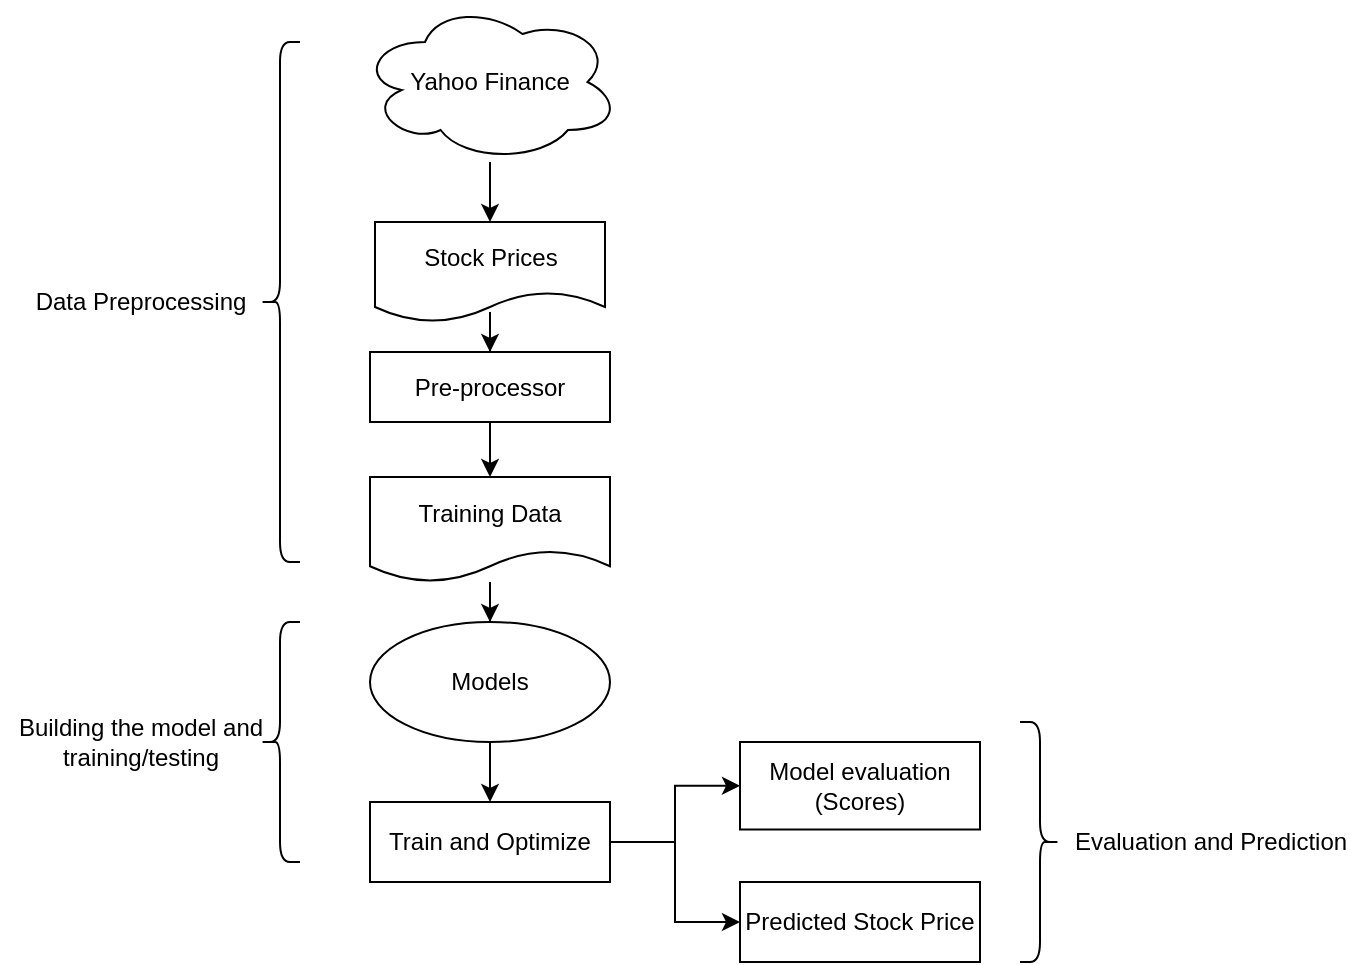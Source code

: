 <mxfile version="15.5.8" type="github">
  <diagram id="C5RBs43oDa-KdzZeNtuy" name="Page-1">
    <mxGraphModel dx="1425" dy="780" grid="1" gridSize="10" guides="1" tooltips="1" connect="1" arrows="1" fold="1" page="1" pageScale="1" pageWidth="827" pageHeight="1169" math="0" shadow="0">
      <root>
        <mxCell id="WIyWlLk6GJQsqaUBKTNV-0" />
        <mxCell id="WIyWlLk6GJQsqaUBKTNV-1" parent="WIyWlLk6GJQsqaUBKTNV-0" />
        <mxCell id="_rCe1HSp7ArzQ-0fcmYu-23" value="" style="edgeStyle=orthogonalEdgeStyle;rounded=0;orthogonalLoop=1;jettySize=auto;html=1;" edge="1" parent="WIyWlLk6GJQsqaUBKTNV-1" source="_rCe1HSp7ArzQ-0fcmYu-21" target="_rCe1HSp7ArzQ-0fcmYu-22">
          <mxGeometry relative="1" as="geometry" />
        </mxCell>
        <mxCell id="_rCe1HSp7ArzQ-0fcmYu-21" value="Yahoo Finance" style="ellipse;shape=cloud;whiteSpace=wrap;html=1;" vertex="1" parent="WIyWlLk6GJQsqaUBKTNV-1">
          <mxGeometry x="180" y="10" width="130" height="80" as="geometry" />
        </mxCell>
        <mxCell id="_rCe1HSp7ArzQ-0fcmYu-25" value="" style="edgeStyle=orthogonalEdgeStyle;rounded=0;orthogonalLoop=1;jettySize=auto;html=1;" edge="1" parent="WIyWlLk6GJQsqaUBKTNV-1" source="_rCe1HSp7ArzQ-0fcmYu-22" target="_rCe1HSp7ArzQ-0fcmYu-24">
          <mxGeometry relative="1" as="geometry" />
        </mxCell>
        <mxCell id="_rCe1HSp7ArzQ-0fcmYu-22" value="Stock Prices" style="shape=document;whiteSpace=wrap;html=1;boundedLbl=1;" vertex="1" parent="WIyWlLk6GJQsqaUBKTNV-1">
          <mxGeometry x="187.5" y="120" width="115" height="50" as="geometry" />
        </mxCell>
        <mxCell id="_rCe1HSp7ArzQ-0fcmYu-27" value="" style="edgeStyle=orthogonalEdgeStyle;rounded=0;orthogonalLoop=1;jettySize=auto;html=1;" edge="1" parent="WIyWlLk6GJQsqaUBKTNV-1" source="_rCe1HSp7ArzQ-0fcmYu-24" target="_rCe1HSp7ArzQ-0fcmYu-26">
          <mxGeometry relative="1" as="geometry" />
        </mxCell>
        <mxCell id="_rCe1HSp7ArzQ-0fcmYu-24" value="Pre-processor" style="whiteSpace=wrap;html=1;" vertex="1" parent="WIyWlLk6GJQsqaUBKTNV-1">
          <mxGeometry x="185" y="185" width="120" height="35" as="geometry" />
        </mxCell>
        <mxCell id="_rCe1HSp7ArzQ-0fcmYu-29" value="" style="edgeStyle=orthogonalEdgeStyle;rounded=0;orthogonalLoop=1;jettySize=auto;html=1;" edge="1" parent="WIyWlLk6GJQsqaUBKTNV-1" source="_rCe1HSp7ArzQ-0fcmYu-26" target="_rCe1HSp7ArzQ-0fcmYu-28">
          <mxGeometry relative="1" as="geometry" />
        </mxCell>
        <mxCell id="_rCe1HSp7ArzQ-0fcmYu-26" value="Training Data" style="shape=document;whiteSpace=wrap;html=1;boundedLbl=1;" vertex="1" parent="WIyWlLk6GJQsqaUBKTNV-1">
          <mxGeometry x="185" y="247.5" width="120" height="52.5" as="geometry" />
        </mxCell>
        <mxCell id="_rCe1HSp7ArzQ-0fcmYu-31" value="" style="edgeStyle=orthogonalEdgeStyle;rounded=0;orthogonalLoop=1;jettySize=auto;html=1;" edge="1" parent="WIyWlLk6GJQsqaUBKTNV-1" source="_rCe1HSp7ArzQ-0fcmYu-28" target="_rCe1HSp7ArzQ-0fcmYu-30">
          <mxGeometry relative="1" as="geometry" />
        </mxCell>
        <mxCell id="_rCe1HSp7ArzQ-0fcmYu-28" value="Models" style="ellipse;whiteSpace=wrap;html=1;" vertex="1" parent="WIyWlLk6GJQsqaUBKTNV-1">
          <mxGeometry x="185" y="320" width="120" height="60" as="geometry" />
        </mxCell>
        <mxCell id="_rCe1HSp7ArzQ-0fcmYu-33" value="" style="edgeStyle=orthogonalEdgeStyle;rounded=0;orthogonalLoop=1;jettySize=auto;html=1;" edge="1" parent="WIyWlLk6GJQsqaUBKTNV-1" source="_rCe1HSp7ArzQ-0fcmYu-30" target="_rCe1HSp7ArzQ-0fcmYu-32">
          <mxGeometry relative="1" as="geometry" />
        </mxCell>
        <mxCell id="_rCe1HSp7ArzQ-0fcmYu-35" value="" style="edgeStyle=orthogonalEdgeStyle;rounded=0;orthogonalLoop=1;jettySize=auto;html=1;" edge="1" parent="WIyWlLk6GJQsqaUBKTNV-1" source="_rCe1HSp7ArzQ-0fcmYu-30" target="_rCe1HSp7ArzQ-0fcmYu-34">
          <mxGeometry relative="1" as="geometry" />
        </mxCell>
        <mxCell id="_rCe1HSp7ArzQ-0fcmYu-30" value="Train and Optimize" style="whiteSpace=wrap;html=1;" vertex="1" parent="WIyWlLk6GJQsqaUBKTNV-1">
          <mxGeometry x="185" y="410" width="120" height="40" as="geometry" />
        </mxCell>
        <mxCell id="_rCe1HSp7ArzQ-0fcmYu-32" value="Model evaluation&lt;br&gt;(Scores)" style="whiteSpace=wrap;html=1;" vertex="1" parent="WIyWlLk6GJQsqaUBKTNV-1">
          <mxGeometry x="370" y="380" width="120" height="43.75" as="geometry" />
        </mxCell>
        <mxCell id="_rCe1HSp7ArzQ-0fcmYu-34" value="Predicted Stock Price" style="whiteSpace=wrap;html=1;" vertex="1" parent="WIyWlLk6GJQsqaUBKTNV-1">
          <mxGeometry x="370" y="450" width="120" height="40" as="geometry" />
        </mxCell>
        <mxCell id="_rCe1HSp7ArzQ-0fcmYu-37" value="" style="shape=curlyBracket;whiteSpace=wrap;html=1;rounded=1;size=0.5;" vertex="1" parent="WIyWlLk6GJQsqaUBKTNV-1">
          <mxGeometry x="130" y="30" width="20" height="260" as="geometry" />
        </mxCell>
        <mxCell id="_rCe1HSp7ArzQ-0fcmYu-38" value="Data Preprocessing" style="text;html=1;align=center;verticalAlign=middle;resizable=0;points=[];autosize=1;strokeColor=none;fillColor=none;" vertex="1" parent="WIyWlLk6GJQsqaUBKTNV-1">
          <mxGeometry x="10" y="150" width="120" height="20" as="geometry" />
        </mxCell>
        <mxCell id="_rCe1HSp7ArzQ-0fcmYu-39" value="" style="shape=curlyBracket;whiteSpace=wrap;html=1;rounded=1;" vertex="1" parent="WIyWlLk6GJQsqaUBKTNV-1">
          <mxGeometry x="130" y="320" width="20" height="120" as="geometry" />
        </mxCell>
        <mxCell id="_rCe1HSp7ArzQ-0fcmYu-40" value="Building the model and&lt;br&gt;training/testing" style="text;html=1;align=center;verticalAlign=middle;resizable=0;points=[];autosize=1;strokeColor=none;fillColor=none;" vertex="1" parent="WIyWlLk6GJQsqaUBKTNV-1">
          <mxGeometry y="365" width="140" height="30" as="geometry" />
        </mxCell>
        <mxCell id="_rCe1HSp7ArzQ-0fcmYu-41" value="" style="shape=curlyBracket;whiteSpace=wrap;html=1;rounded=1;flipH=1;" vertex="1" parent="WIyWlLk6GJQsqaUBKTNV-1">
          <mxGeometry x="510" y="370" width="20" height="120" as="geometry" />
        </mxCell>
        <mxCell id="_rCe1HSp7ArzQ-0fcmYu-42" value="Evaluation and Prediction" style="text;html=1;align=center;verticalAlign=middle;resizable=0;points=[];autosize=1;strokeColor=none;fillColor=none;" vertex="1" parent="WIyWlLk6GJQsqaUBKTNV-1">
          <mxGeometry x="530" y="420" width="150" height="20" as="geometry" />
        </mxCell>
      </root>
    </mxGraphModel>
  </diagram>
</mxfile>
